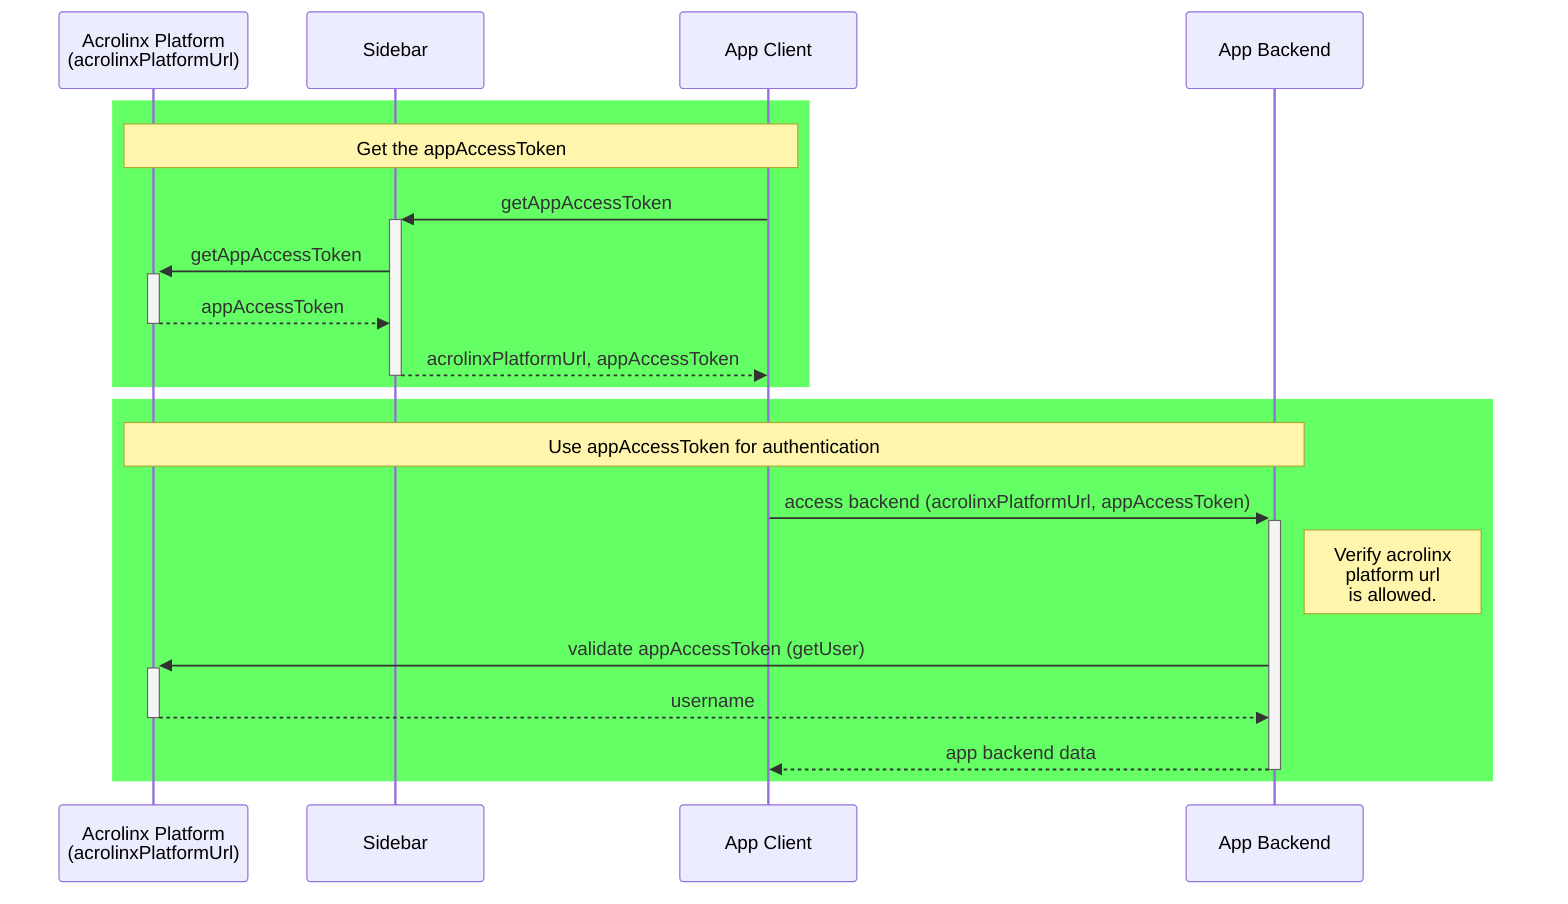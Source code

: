 sequenceDiagram
    participant Acrolinx_Platform as Acrolinx Platform <br>(acrolinxPlatformUrl)
    participant Sidebar
    participant App_Client as App Client
    participant App_Backend as App Backend

    rect rgb(100, 255, 100)
      Note over Acrolinx_Platform,App_Client: Get the appAccessToken

      App_Client->>+Sidebar: getAppAccessToken
      Sidebar->>+Acrolinx_Platform: getAppAccessToken
      Acrolinx_Platform-->>-Sidebar: appAccessToken
      Sidebar-->>-App_Client: acrolinxPlatformUrl, appAccessToken
    end

    rect rgb(100, 255, 100)
      Note over Acrolinx_Platform, App_Backend: Use appAccessToken for authentication

      App_Client->>+App_Backend: access backend (acrolinxPlatformUrl, appAccessToken)
      Note right of App_Backend: Verify acrolinx <br/> platform url <br/>is allowed.

      App_Backend->>+Acrolinx_Platform: validate appAccessToken (getUser)
      Acrolinx_Platform-->>-App_Backend: username

      App_Backend-->>-App_Client: app backend data
    end